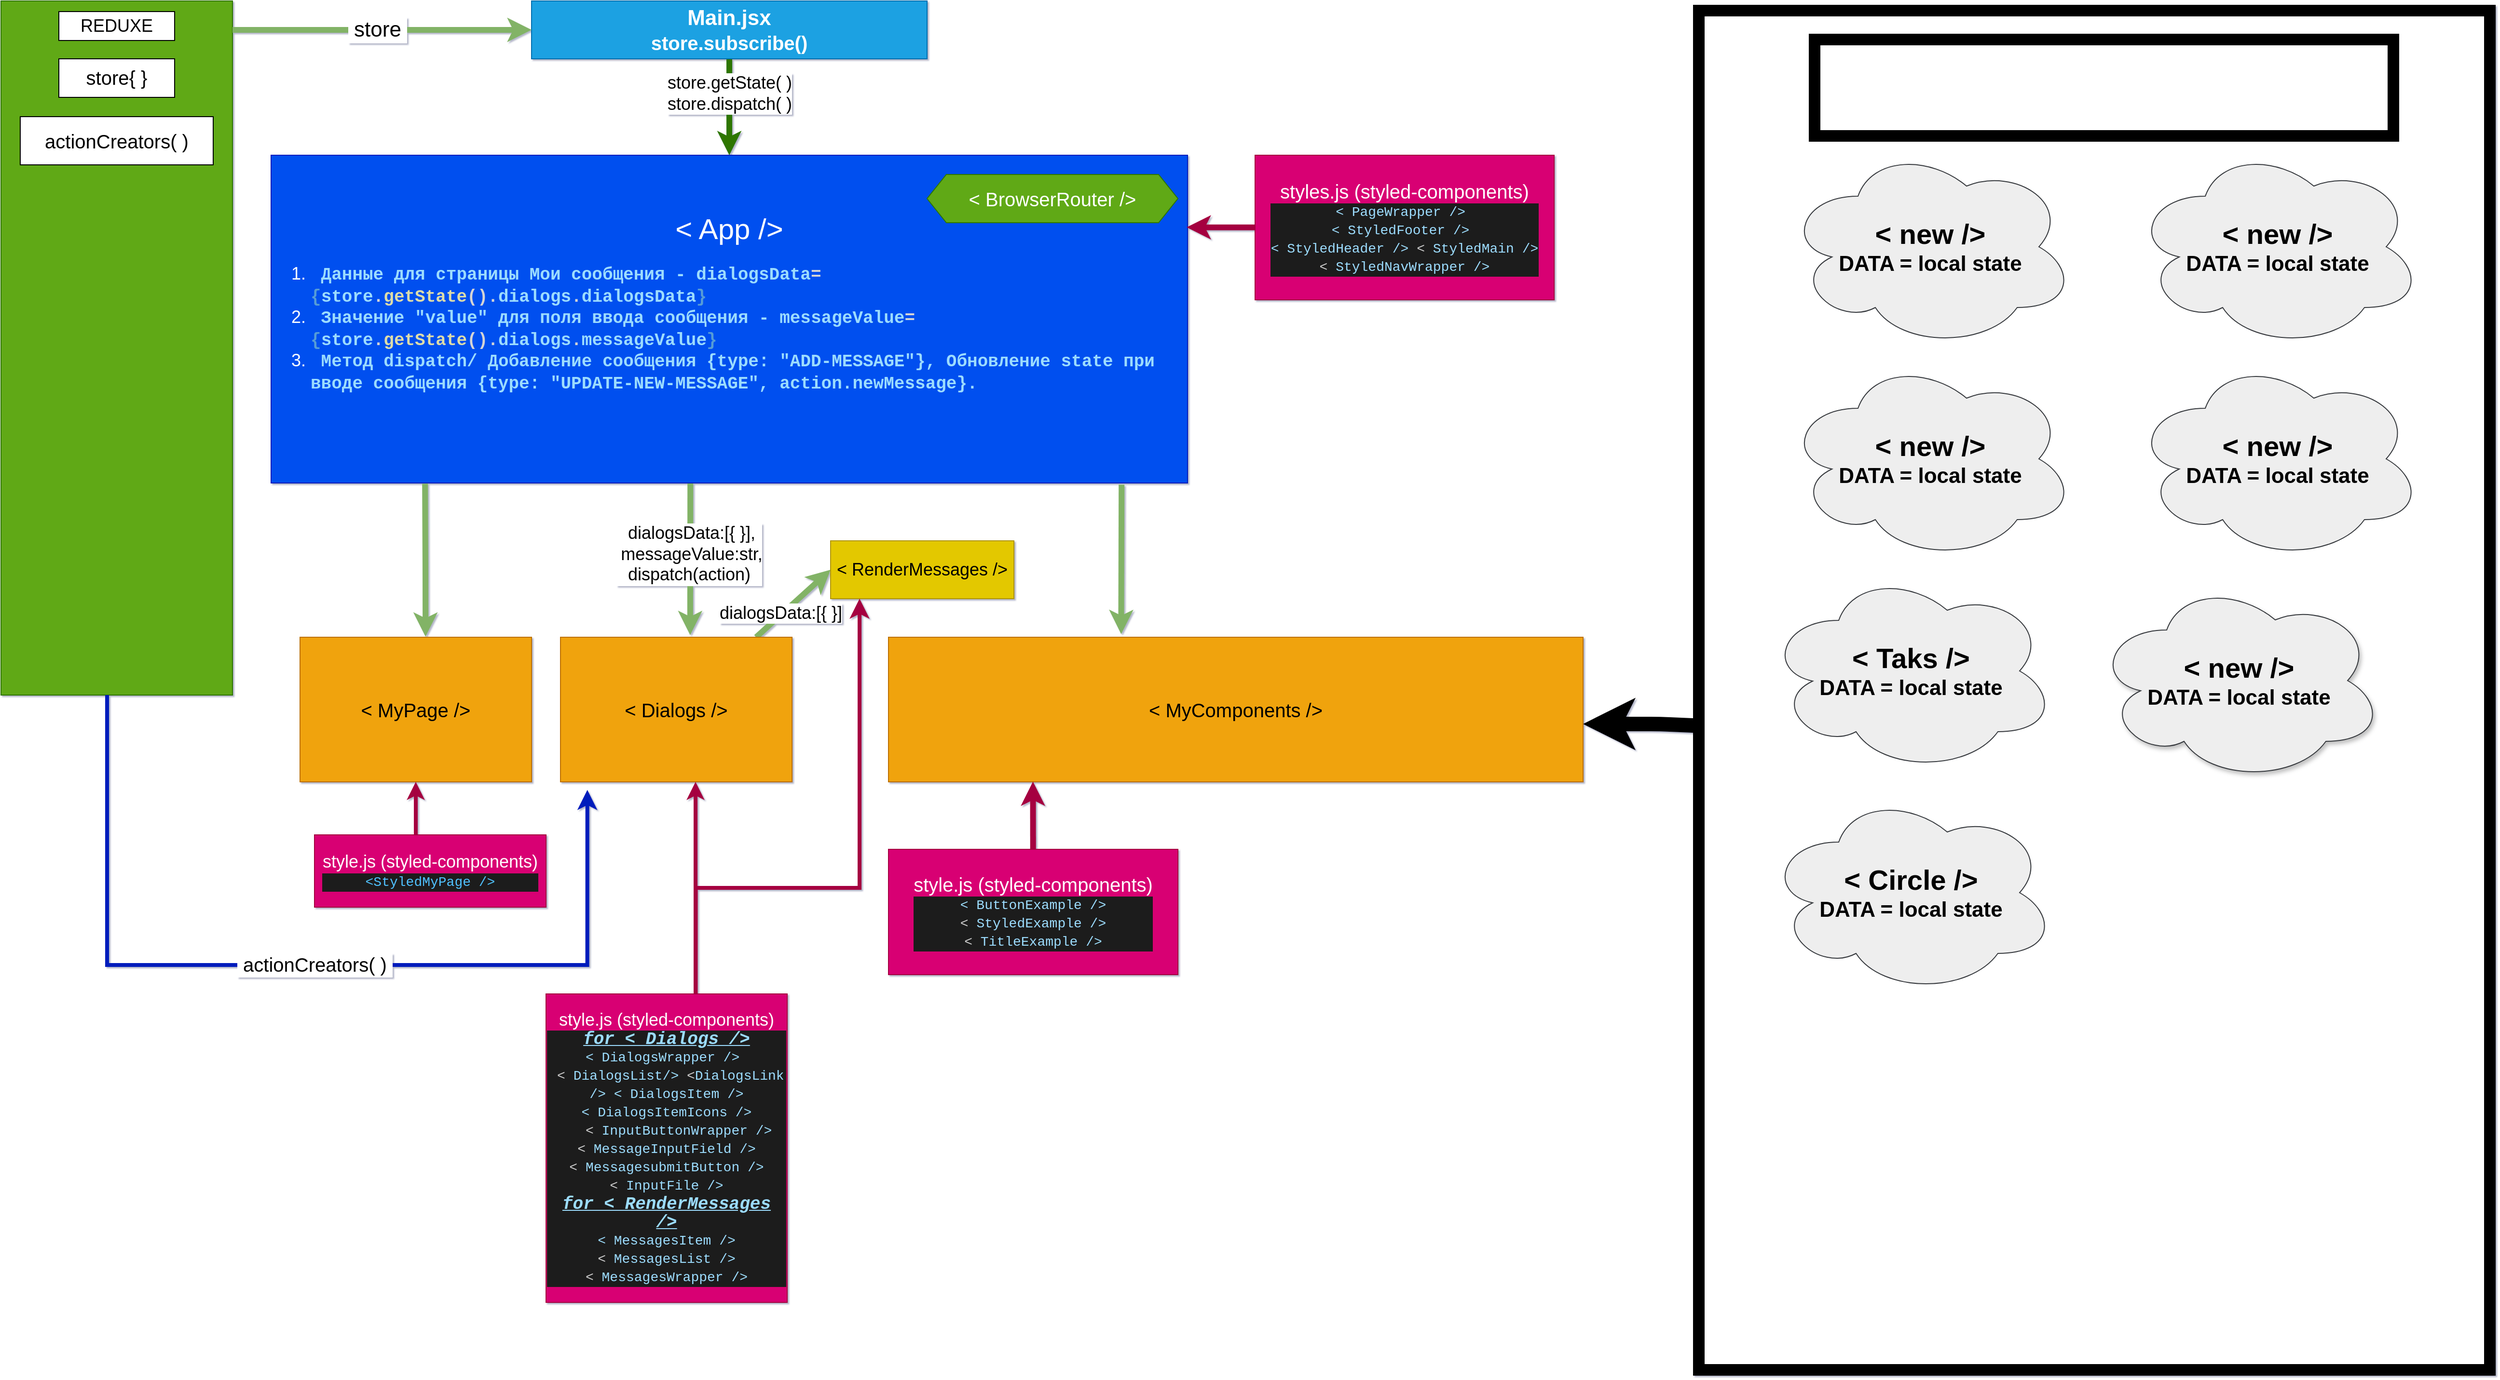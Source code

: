 <mxfile>
    <diagram id="cBAnHd3H4Ue4XTYPttxJ" name="Page-1">
        <mxGraphModel dx="4096" dy="1566" grid="1" gridSize="10" guides="1" tooltips="1" connect="1" arrows="1" fold="1" page="0" pageScale="1" pageWidth="1920" pageHeight="1200" background="none" math="0" shadow="1">
            <root>
                <mxCell id="0"/>
                <mxCell id="1" parent="0"/>
                <mxCell id="79" style="edgeStyle=none;html=1;strokeWidth=15;fontFamily=Helvetica;fontSize=29;fontColor=#000000;exitX=-0.005;exitY=0.526;exitDx=0;exitDy=0;exitPerimeter=0;" edge="1" parent="1" source="78">
                    <mxGeometry relative="1" as="geometry">
                        <mxPoint x="1640" y="750" as="targetPoint"/>
                        <Array as="points">
                            <mxPoint x="1720" y="750"/>
                        </Array>
                    </mxGeometry>
                </mxCell>
                <mxCell id="78" value="" style="whiteSpace=wrap;html=1;strokeWidth=12;fontSize=29;fontColor=#000000;shadow=0;" vertex="1" parent="1">
                    <mxGeometry x="1760" y="10" width="820" height="1410" as="geometry"/>
                </mxCell>
                <mxCell id="2" value="" style="rounded=0;whiteSpace=wrap;html=1;fillColor=#60a917;fontColor=#ffffff;strokeColor=#2D7600;movable=0;resizable=0;rotatable=0;deletable=0;editable=0;connectable=0;" parent="1" vertex="1">
                    <mxGeometry width="240" height="720" as="geometry"/>
                </mxCell>
                <mxCell id="33" style="edgeStyle=none;html=1;entryX=0.5;entryY=0;entryDx=0;entryDy=0;strokeWidth=6;fontSize=18;fillColor=#60a917;strokeColor=#2D7600;" edge="1" parent="1" target="5">
                    <mxGeometry relative="1" as="geometry">
                        <mxPoint x="755" y="60" as="sourcePoint"/>
                    </mxGeometry>
                </mxCell>
                <mxCell id="34" value="store.getState( )&lt;br&gt;store.dispatch( )" style="edgeLabel;html=1;align=center;verticalAlign=middle;resizable=0;points=[];fontSize=18;" vertex="1" connectable="0" parent="33">
                    <mxGeometry x="-0.597" relative="1" as="geometry">
                        <mxPoint y="16" as="offset"/>
                    </mxGeometry>
                </mxCell>
                <mxCell id="3" value="&lt;font style=&quot;&quot;&gt;&lt;b style=&quot;&quot;&gt;&lt;span style=&quot;font-size: 22px;&quot;&gt;Main.jsx&lt;/span&gt;&lt;br&gt;&lt;font style=&quot;font-size: 20px;&quot;&gt;store.subscribe()&lt;/font&gt;&lt;br&gt;&lt;/b&gt;&lt;/font&gt;" style="rounded=0;whiteSpace=wrap;html=1;fillColor=#1ba1e2;fontColor=#ffffff;strokeColor=#006EAF;movable=0;resizable=0;rotatable=0;deletable=0;editable=0;connectable=0;" parent="1" vertex="1">
                    <mxGeometry x="550" width="410" height="60" as="geometry"/>
                </mxCell>
                <mxCell id="14" value="&lt;font style=&quot;font-size: 18px;&quot;&gt;&amp;nbsp;dialogsData:[{ }], &lt;br&gt;&amp;nbsp;messageValue:str,&lt;br&gt;dispatch(action)&lt;br&gt;&lt;/font&gt;" style="edgeStyle=none;html=1;fontSize=12;fillColor=#d5e8d4;strokeColor=#82b366;strokeWidth=6;entryX=0.56;entryY=-0.015;entryDx=0;entryDy=0;entryPerimeter=0;" parent="1" target="7" edge="1">
                    <mxGeometry x="-0.059" y="-2" relative="1" as="geometry">
                        <mxPoint x="714.6" y="500" as="sourcePoint"/>
                        <mxPoint x="714.6" y="650" as="targetPoint"/>
                        <mxPoint as="offset"/>
                    </mxGeometry>
                </mxCell>
                <mxCell id="5" value="&lt;span style=&quot;background-color: initial;&quot;&gt;&lt;font style=&quot;font-size: 30px;&quot;&gt;&amp;lt; App /&amp;gt;&lt;/font&gt;&lt;/span&gt;&lt;br&gt;&lt;ol style=&quot;font-size: 18px;&quot;&gt;&lt;li style=&quot;text-align: left;&quot;&gt;&lt;font style=&quot;font-size: 18px;&quot;&gt;&lt;b&gt;&lt;span style=&quot;background-color: initial; font-family: &amp;quot;Courier New&amp;quot;; color: rgb(156, 220, 254);&quot;&gt;&amp;nbsp;Данные для страницы Мои сообщения - dialogsData&lt;/span&gt;&lt;span style=&quot;background-color: initial; font-family: &amp;quot;Courier New&amp;quot;; color: rgb(212, 212, 212);&quot;&gt;=&lt;/span&gt;&lt;span style=&quot;background-color: initial; font-family: &amp;quot;Courier New&amp;quot;; color: rgb(86, 156, 214);&quot;&gt;{&lt;/span&gt;&lt;span style=&quot;background-color: initial; font-family: &amp;quot;Courier New&amp;quot;; color: rgb(156, 220, 254);&quot;&gt;store&lt;/span&gt;&lt;span style=&quot;background-color: initial; font-family: &amp;quot;Courier New&amp;quot;; color: rgb(212, 212, 212);&quot;&gt;.&lt;/span&gt;&lt;span style=&quot;background-color: initial; font-family: &amp;quot;Courier New&amp;quot;; color: rgb(220, 220, 170);&quot;&gt;getState&lt;/span&gt;&lt;span style=&quot;background-color: initial; font-family: &amp;quot;Courier New&amp;quot;; color: rgb(212, 212, 212);&quot;&gt;().&lt;/span&gt;&lt;span style=&quot;background-color: initial; font-family: &amp;quot;Courier New&amp;quot;; color: rgb(156, 220, 254);&quot;&gt;dialogs&lt;/span&gt;&lt;span style=&quot;background-color: initial; font-family: &amp;quot;Courier New&amp;quot;; color: rgb(212, 212, 212);&quot;&gt;.&lt;/span&gt;&lt;span style=&quot;background-color: initial; font-family: &amp;quot;Courier New&amp;quot;; color: rgb(156, 220, 254);&quot;&gt;dialogsData&lt;/span&gt;&lt;font style=&quot;background-color: initial; font-family: &amp;quot;Courier New&amp;quot;; font-size: 18px;&quot; color=&quot;#569cd6&quot;&gt;}&lt;/font&gt;&lt;/b&gt;&lt;/font&gt;&lt;/li&gt;&lt;li style=&quot;text-align: left;&quot;&gt;&lt;font style=&quot;font-size: 18px;&quot;&gt;&lt;span style=&quot;background-color: initial; color: rgb(156, 220, 254); font-family: &amp;quot;Courier New&amp;quot;;&quot;&gt;&lt;font style=&quot;font-size: 18px;&quot;&gt;&lt;b&gt;&amp;nbsp;Значение &quot;value&quot; для поля ввода сообщения -&amp;nbsp;messageValue&lt;span style=&quot;background-color: initial; color: rgb(212, 212, 212);&quot;&gt;=&lt;/span&gt;&lt;span style=&quot;background-color: initial; color: rgb(86, 156, 214);&quot;&gt;{&lt;/span&gt;&lt;span style=&quot;background-color: initial;&quot;&gt;store&lt;/span&gt;&lt;span style=&quot;background-color: initial; color: rgb(212, 212, 212);&quot;&gt;.&lt;/span&gt;&lt;span style=&quot;background-color: initial; color: rgb(220, 220, 170);&quot;&gt;getState&lt;/span&gt;&lt;span style=&quot;background-color: initial; color: rgb(212, 212, 212);&quot;&gt;().&lt;/span&gt;&lt;span style=&quot;background-color: initial;&quot;&gt;dialogs&lt;/span&gt;&lt;span style=&quot;background-color: initial; color: rgb(212, 212, 212);&quot;&gt;.&lt;/span&gt;&lt;span style=&quot;background-color: initial;&quot;&gt;messageValue&lt;/span&gt;&lt;span style=&quot;background-color: initial; color: rgb(86, 156, 214);&quot;&gt;}&lt;/span&gt;&amp;nbsp;&lt;/b&gt;&lt;/font&gt;&lt;/span&gt;&lt;/font&gt;&lt;/li&gt;&lt;li style=&quot;text-align: left;&quot;&gt;&lt;font style=&quot;font-size: 18px;&quot; face=&quot;Courier New&quot; color=&quot;#9cdcfe&quot;&gt;&lt;span style=&quot;&quot;&gt;&lt;b&gt;&amp;nbsp;Метод &lt;/b&gt;&lt;/span&gt;&lt;font style=&quot;font-size: 18px;&quot;&gt;&lt;b&gt;dispatch/ Добавление сообщения {type: &quot;ADD-MESSAGE&quot;}, Обновление state при вводе сообщения {type: &quot;UPDATE-NEW-MESSAGE&lt;span style=&quot;background-color: initial;&quot;&gt;&lt;font style=&quot;font-size: 18px;&quot;&gt;&quot;, action.newMessage}.&lt;/font&gt;&lt;/span&gt;&lt;/b&gt;&lt;br&gt;&lt;/font&gt;&lt;/font&gt;&lt;/li&gt;&lt;/ol&gt;&lt;div style=&quot;font-size: 13px;&quot;&gt;&lt;br&gt;&lt;/div&gt;" style="rounded=0;whiteSpace=wrap;html=1;fillColor=#0050ef;fontColor=#ffffff;strokeColor=#001DBC;movable=0;resizable=0;rotatable=0;deletable=0;editable=0;connectable=0;" parent="1" vertex="1">
                    <mxGeometry x="280" y="160" width="950" height="340" as="geometry"/>
                </mxCell>
                <mxCell id="6" value="&lt;font style=&quot;font-size: 20px;&quot;&gt;&amp;lt; MyPage /&amp;gt;&lt;/font&gt;" style="rounded=0;whiteSpace=wrap;html=1;fillColor=#f0a30a;fontColor=#000000;strokeColor=#BD7000;movable=0;resizable=0;rotatable=0;deletable=0;editable=0;connectable=0;" parent="1" vertex="1">
                    <mxGeometry x="310" y="660" width="240" height="150" as="geometry"/>
                </mxCell>
                <mxCell id="24" style="edgeStyle=none;html=1;entryX=0;entryY=0.5;entryDx=0;entryDy=0;strokeWidth=6;fontSize=18;fillColor=#d5e8d4;strokeColor=#82b366;" edge="1" parent="1" source="7" target="9">
                    <mxGeometry relative="1" as="geometry"/>
                </mxCell>
                <mxCell id="44" value="dialogsData:[{ }]" style="edgeLabel;html=1;align=center;verticalAlign=middle;resizable=0;points=[];fontSize=18;" vertex="1" connectable="0" parent="24">
                    <mxGeometry x="0.159" y="1" relative="1" as="geometry">
                        <mxPoint x="-19" y="16" as="offset"/>
                    </mxGeometry>
                </mxCell>
                <mxCell id="7" value="&lt;font style=&quot;font-size: 20px;&quot;&gt;&amp;lt; Dialogs /&amp;gt;&lt;/font&gt;" style="rounded=0;whiteSpace=wrap;html=1;fillColor=#f0a30a;fontColor=#000000;strokeColor=#BD7000;movable=0;resizable=0;rotatable=0;deletable=0;editable=0;connectable=0;" parent="1" vertex="1">
                    <mxGeometry x="580" y="660" width="240" height="150" as="geometry"/>
                </mxCell>
                <mxCell id="8" value="&lt;font style=&quot;font-size: 20px;&quot;&gt;&amp;lt; MyComponents /&amp;gt;&lt;/font&gt;" style="rounded=0;whiteSpace=wrap;html=1;fillColor=#f0a30a;fontColor=#000000;strokeColor=#BD7000;movable=0;resizable=0;rotatable=0;deletable=0;editable=0;connectable=0;" parent="1" vertex="1">
                    <mxGeometry x="920" y="660" width="720" height="150" as="geometry"/>
                </mxCell>
                <mxCell id="9" value="&lt;font style=&quot;font-size: 18px;&quot;&gt;&amp;lt; RenderMessages /&amp;gt;&lt;/font&gt;" style="rounded=0;whiteSpace=wrap;html=1;fillColor=#e3c800;fontColor=#000000;strokeColor=#B09500;movable=0;resizable=0;rotatable=0;deletable=0;editable=0;connectable=0;" parent="1" vertex="1">
                    <mxGeometry x="860" y="560" width="190" height="60" as="geometry"/>
                </mxCell>
                <mxCell id="29" value="REDUXE" style="whiteSpace=wrap;html=1;fontSize=18;" vertex="1" parent="1">
                    <mxGeometry x="60" y="11" width="120" height="30" as="geometry"/>
                </mxCell>
                <mxCell id="35" value="&lt;font style=&quot;font-size: 20px;&quot;&gt;store{ }&lt;/font&gt;" style="whiteSpace=wrap;html=1;fontSize=18;" vertex="1" parent="1">
                    <mxGeometry x="60" y="60" width="120" height="40" as="geometry"/>
                </mxCell>
                <mxCell id="37" value="actionCreators( )" style="whiteSpace=wrap;html=1;fontSize=20;" vertex="1" parent="1">
                    <mxGeometry x="20" y="120" width="200" height="50" as="geometry"/>
                </mxCell>
                <mxCell id="41" value="" style="edgeStyle=segmentEdgeStyle;endArrow=classic;html=1;curved=0;rounded=0;endSize=8;startSize=8;targetPerimeterSpacing=0;strokeWidth=4;fontSize=20;fillColor=#0050ef;strokeColor=#001DBC;entryX=0.116;entryY=1.056;entryDx=0;entryDy=0;entryPerimeter=0;startArrow=none;" edge="1" parent="1" target="7">
                    <mxGeometry width="100" relative="1" as="geometry">
                        <mxPoint x="280" y="1000.043" as="sourcePoint"/>
                        <mxPoint x="650" y="730" as="targetPoint"/>
                        <Array as="points">
                            <mxPoint x="120" y="1000"/>
                            <mxPoint x="606" y="1000"/>
                        </Array>
                    </mxGeometry>
                </mxCell>
                <mxCell id="46" value="" style="edgeStyle=none;orthogonalLoop=1;jettySize=auto;html=1;strokeWidth=6;fontSize=18;entryX=0;entryY=0.5;entryDx=0;entryDy=0;fillColor=#d5e8d4;strokeColor=#82b366;" edge="1" parent="1" target="3">
                    <mxGeometry width="100" relative="1" as="geometry">
                        <mxPoint x="240" y="30" as="sourcePoint"/>
                        <mxPoint x="330" y="30" as="targetPoint"/>
                        <Array as="points"/>
                    </mxGeometry>
                </mxCell>
                <mxCell id="47" value="&lt;font style=&quot;font-size: 22px;&quot;&gt;&amp;nbsp;store&amp;nbsp;&lt;/font&gt;" style="edgeLabel;html=1;align=center;verticalAlign=middle;resizable=0;points=[];fontSize=18;" vertex="1" connectable="0" parent="46">
                    <mxGeometry x="-0.18" y="1" relative="1" as="geometry">
                        <mxPoint x="23" y="1" as="offset"/>
                    </mxGeometry>
                </mxCell>
                <mxCell id="49" style="edgeStyle=orthogonalEdgeStyle;html=1;strokeWidth=4;fontSize=18;fillColor=#d80073;strokeColor=#A50040;" edge="1" parent="1" source="48" target="6">
                    <mxGeometry relative="1" as="geometry">
                        <Array as="points">
                            <mxPoint x="430" y="850"/>
                            <mxPoint x="430" y="850"/>
                        </Array>
                    </mxGeometry>
                </mxCell>
                <mxCell id="48" value="style.js (styled-components)&lt;br&gt;&lt;div style=&quot;color: rgb(204, 204, 204); background-color: rgb(31, 31, 31); font-family: Consolas, &amp;quot;Courier New&amp;quot;, monospace; font-size: 14px; line-height: 19px;&quot;&gt;&lt;span style=&quot;color: #4fc1ff;&quot;&gt;&amp;lt;StyledMyPage /&amp;gt;&lt;/span&gt;&lt;/div&gt;" style="whiteSpace=wrap;html=1;fontSize=18;fillColor=#d80073;strokeColor=#A50040;fontColor=#ffffff;movable=0;resizable=0;rotatable=0;deletable=0;editable=0;connectable=0;" vertex="1" parent="1">
                    <mxGeometry x="325" y="865" width="240" height="75" as="geometry"/>
                </mxCell>
                <mxCell id="50" value="" style="edgeStyle=none;orthogonalLoop=1;jettySize=auto;html=1;strokeWidth=6;fontSize=18;entryX=0.542;entryY=-0.004;entryDx=0;entryDy=0;exitX=0.168;exitY=1.002;exitDx=0;exitDy=0;exitPerimeter=0;fillColor=#d5e8d4;strokeColor=#82b366;entryPerimeter=0;" edge="1" parent="1" source="5" target="6">
                    <mxGeometry width="100" relative="1" as="geometry">
                        <mxPoint x="390" y="520" as="sourcePoint"/>
                        <mxPoint x="490" y="520" as="targetPoint"/>
                        <Array as="points">
                            <mxPoint x="440" y="590"/>
                        </Array>
                    </mxGeometry>
                </mxCell>
                <mxCell id="53" style="edgeStyle=orthogonalEdgeStyle;html=1;strokeWidth=4;fontSize=18;fillColor=#d80073;strokeColor=#A50040;" edge="1" parent="1" source="51">
                    <mxGeometry relative="1" as="geometry">
                        <mxPoint x="720" y="810" as="targetPoint"/>
                        <Array as="points">
                            <mxPoint x="720" y="910"/>
                            <mxPoint x="720" y="910"/>
                        </Array>
                    </mxGeometry>
                </mxCell>
                <mxCell id="51" value="style.js (styled-components)&lt;br&gt;&lt;div style=&quot;background-color: rgb(31, 31, 31); font-family: Consolas, &amp;quot;Courier New&amp;quot;, monospace; line-height: 19px;&quot;&gt;&lt;div style=&quot;&quot;&gt;&lt;font style=&quot;font-size: 18px;&quot; color=&quot;#9cdcfe&quot;&gt;&lt;b&gt;&lt;i&gt;&lt;u&gt;for &amp;lt; Dialogs /&amp;gt;&lt;/u&gt;&lt;/i&gt;&lt;/b&gt;&lt;/font&gt;&lt;/div&gt;&lt;div style=&quot;font-size: 14px; color: rgb(204, 204, 204);&quot;&gt;&lt;span style=&quot;color: #9cdcfe;&quot;&gt;&amp;lt; DialogsWrapper /&amp;gt;&amp;nbsp;&lt;/span&gt;&lt;/div&gt;&lt;div style=&quot;font-size: 14px; color: rgb(204, 204, 204);&quot;&gt;&amp;nbsp;&amp;lt;&amp;nbsp;&lt;span style=&quot;color: #9cdcfe;&quot;&gt;DialogsList/&amp;gt;&lt;/span&gt;&amp;nbsp;&amp;lt;&lt;span style=&quot;color: #9cdcfe;&quot;&gt;DialogsLink /&amp;gt; &amp;lt;&lt;/span&gt;&amp;nbsp;&lt;span style=&quot;color: #9cdcfe;&quot;&gt;DialogsItem /&amp;gt; &amp;lt;&lt;/span&gt;&amp;nbsp;&lt;span style=&quot;color: #9cdcfe;&quot;&gt;DialogsItemIcons /&amp;gt;&lt;/span&gt;&lt;/div&gt;&lt;div style=&quot;font-size: 14px; color: rgb(204, 204, 204);&quot;&gt;&amp;nbsp; &amp;nbsp;&amp;lt;&amp;nbsp;&lt;span style=&quot;color: #9cdcfe;&quot;&gt;InputButtonWrapper /&amp;gt;&lt;/span&gt;&lt;/div&gt;&lt;div style=&quot;font-size: 14px; color: rgb(204, 204, 204);&quot;&gt;&amp;lt;&amp;nbsp;&lt;span style=&quot;color: #9cdcfe;&quot;&gt;MessageInputField /&amp;gt;&lt;/span&gt;&lt;/div&gt;&lt;div style=&quot;font-size: 14px; color: rgb(204, 204, 204);&quot;&gt;&amp;lt;&amp;nbsp;&lt;span style=&quot;color: #9cdcfe;&quot;&gt;MessagesubmitButton /&amp;gt;&lt;/span&gt;&lt;/div&gt;&lt;div style=&quot;font-size: 14px; color: rgb(204, 204, 204);&quot;&gt;&amp;lt;&amp;nbsp;&lt;span style=&quot;color: #9cdcfe;&quot;&gt;InputFile /&amp;gt;&lt;/span&gt;&lt;/div&gt;&lt;div style=&quot;&quot;&gt;&lt;font style=&quot;font-size: 18px;&quot; color=&quot;#9cdcfe&quot;&gt;&lt;b&gt;&lt;i&gt;&lt;u&gt;for &amp;lt; RenderMessages /&amp;gt;&lt;/u&gt;&lt;/i&gt;&lt;/b&gt;&lt;/font&gt;&lt;/div&gt;&lt;div style=&quot;font-size: 14px;&quot;&gt;&lt;div style=&quot;color: rgb(204, 204, 204); line-height: 19px;&quot;&gt;&lt;span style=&quot;color: #9cdcfe;&quot;&gt;&amp;lt; MessagesItem /&amp;gt;&lt;/span&gt;&lt;/div&gt;&lt;div style=&quot;color: rgb(204, 204, 204); line-height: 19px;&quot;&gt;&amp;lt;&amp;nbsp;&lt;span style=&quot;color: #9cdcfe;&quot;&gt;MessagesList /&amp;gt;&lt;/span&gt;&lt;/div&gt;&lt;div style=&quot;color: rgb(204, 204, 204); line-height: 19px;&quot;&gt;&amp;lt;&amp;nbsp;&lt;span style=&quot;color: #9cdcfe;&quot;&gt;MessagesWrapper /&amp;gt;&lt;/span&gt;&lt;/div&gt;&lt;/div&gt;&lt;/div&gt;" style="whiteSpace=wrap;html=1;fontSize=18;fillColor=#d80073;strokeColor=#A50040;fontColor=#ffffff;movable=0;resizable=0;rotatable=0;deletable=0;editable=0;connectable=0;" vertex="1" parent="1">
                    <mxGeometry x="565" y="1030" width="250" height="320" as="geometry"/>
                </mxCell>
                <mxCell id="54" value="" style="edgeStyle=segmentEdgeStyle;endArrow=classic;html=1;curved=0;rounded=0;endSize=8;startSize=8;sourcePerimeterSpacing=0;targetPerimeterSpacing=0;strokeWidth=4;fontSize=18;fillColor=#d80073;strokeColor=#A50040;exitX=0.621;exitY=-0.001;exitDx=0;exitDy=0;exitPerimeter=0;entryX=0.158;entryY=1;entryDx=0;entryDy=0;entryPerimeter=0;" edge="1" parent="1" source="51" target="9">
                    <mxGeometry width="100" relative="1" as="geometry">
                        <mxPoint x="726" y="1000" as="sourcePoint"/>
                        <mxPoint x="890" y="630" as="targetPoint"/>
                        <Array as="points">
                            <mxPoint x="720" y="920"/>
                            <mxPoint x="890" y="920"/>
                        </Array>
                    </mxGeometry>
                </mxCell>
                <mxCell id="56" value="" style="edgeStyle=segmentEdgeStyle;endArrow=none;html=1;curved=0;rounded=0;endSize=8;startSize=8;sourcePerimeterSpacing=0;strokeWidth=4;fontSize=20;fillColor=#0050ef;strokeColor=#001DBC;" edge="1" parent="1" source="2">
                    <mxGeometry width="100" relative="1" as="geometry">
                        <mxPoint x="120" y="720" as="sourcePoint"/>
                        <mxPoint x="340" y="1000" as="targetPoint"/>
                        <Array as="points">
                            <mxPoint x="110" y="1000"/>
                            <mxPoint x="300" y="1000"/>
                        </Array>
                    </mxGeometry>
                </mxCell>
                <mxCell id="59" value="&lt;font style=&quot;font-size: 20px;&quot;&gt;&amp;nbsp;actionCreators( )&amp;nbsp;&lt;/font&gt;" style="edgeLabel;html=1;align=center;verticalAlign=middle;resizable=0;points=[];fontSize=18;" vertex="1" connectable="0" parent="56">
                    <mxGeometry x="0.833" relative="1" as="geometry">
                        <mxPoint x="27" as="offset"/>
                    </mxGeometry>
                </mxCell>
                <mxCell id="57" value="" style="edgeStyle=none;orthogonalLoop=1;jettySize=auto;html=1;strokeWidth=6;fontSize=18;entryX=0.335;entryY=-0.022;entryDx=0;entryDy=0;entryPerimeter=0;exitX=0.928;exitY=1.005;exitDx=0;exitDy=0;exitPerimeter=0;fillColor=#d5e8d4;strokeColor=#82b366;" edge="1" parent="1" source="5" target="8">
                    <mxGeometry width="100" relative="1" as="geometry">
                        <mxPoint x="1100" y="510" as="sourcePoint"/>
                        <mxPoint x="1170" y="510" as="targetPoint"/>
                        <Array as="points"/>
                    </mxGeometry>
                </mxCell>
                <mxCell id="61" style="edgeStyle=none;html=1;entryX=0.208;entryY=0.998;entryDx=0;entryDy=0;entryPerimeter=0;fillColor=#d80073;strokeColor=#A50040;strokeWidth=6;" edge="1" parent="1" source="60" target="8">
                    <mxGeometry relative="1" as="geometry"/>
                </mxCell>
                <mxCell id="60" value="style.js (styled-components)&lt;br&gt;&lt;div style=&quot;color: rgb(204, 204, 204); background-color: rgb(31, 31, 31); font-family: Consolas, &amp;quot;Courier New&amp;quot;, monospace; font-size: 14px; line-height: 19px;&quot;&gt;&lt;span style=&quot;color: #9cdcfe;&quot;&gt;&amp;lt; ButtonExample /&amp;gt;&lt;/span&gt;&lt;/div&gt;&lt;div style=&quot;color: rgb(204, 204, 204); background-color: rgb(31, 31, 31); font-family: Consolas, &amp;quot;Courier New&amp;quot;, monospace; font-size: 14px; line-height: 19px;&quot;&gt;&amp;lt;&amp;nbsp;&lt;span style=&quot;color: #9cdcfe;&quot;&gt;StyledExample /&amp;gt;&lt;/span&gt;&lt;/div&gt;&lt;div style=&quot;color: rgb(204, 204, 204); background-color: rgb(31, 31, 31); font-family: Consolas, &amp;quot;Courier New&amp;quot;, monospace; font-size: 14px; line-height: 19px;&quot;&gt;&amp;lt;&amp;nbsp;&lt;span style=&quot;color: #9cdcfe;&quot;&gt;TitleExample /&amp;gt;&lt;/span&gt;&lt;/div&gt;" style="whiteSpace=wrap;html=1;fontSize=20;fillColor=#d80073;strokeColor=#A50040;fontColor=#ffffff;movable=0;resizable=0;rotatable=0;deletable=0;editable=0;connectable=0;" vertex="1" parent="1">
                    <mxGeometry x="920" y="880" width="300" height="130" as="geometry"/>
                </mxCell>
                <mxCell id="64" style="edgeStyle=none;html=1;entryX=0.999;entryY=0.22;entryDx=0;entryDy=0;entryPerimeter=0;strokeWidth=6;fontSize=20;fontColor=#F0F0F0;fillColor=#d80073;strokeColor=#A50040;" edge="1" parent="1" source="63" target="5">
                    <mxGeometry relative="1" as="geometry"/>
                </mxCell>
                <mxCell id="63" value="styles.js (styled-components)&lt;br&gt;&lt;div style=&quot;color: rgb(204, 204, 204); background-color: rgb(31, 31, 31); font-family: Consolas, &amp;quot;Courier New&amp;quot;, monospace; font-size: 14px; line-height: 19px;&quot;&gt;&lt;span style=&quot;color: #9cdcfe;&quot;&gt;&amp;lt; PageWrapper /&amp;gt;&lt;/span&gt;&amp;nbsp;&lt;/div&gt;&lt;div style=&quot;color: rgb(204, 204, 204); background-color: rgb(31, 31, 31); font-family: Consolas, &amp;quot;Courier New&amp;quot;, monospace; font-size: 14px; line-height: 19px;&quot;&gt;&lt;span style=&quot;color: #9cdcfe;&quot;&gt;&amp;lt; StyledFooter /&amp;gt;&lt;/span&gt;&amp;nbsp;&lt;/div&gt;&lt;div style=&quot;color: rgb(204, 204, 204); background-color: rgb(31, 31, 31); font-family: Consolas, &amp;quot;Courier New&amp;quot;, monospace; font-size: 14px; line-height: 19px;&quot;&gt;&lt;span style=&quot;color: #9cdcfe;&quot;&gt;&amp;lt; StyledHeader /&amp;gt;&lt;/span&gt;&amp;nbsp;&amp;lt; &lt;span style=&quot;color: #9cdcfe;&quot;&gt;StyledMain /&amp;gt;&lt;/span&gt;&lt;/div&gt;&lt;div style=&quot;color: rgb(204, 204, 204); background-color: rgb(31, 31, 31); font-family: Consolas, &amp;quot;Courier New&amp;quot;, monospace; font-size: 14px; line-height: 19px;&quot;&gt;&amp;lt;&amp;nbsp;&lt;span style=&quot;color: #9cdcfe;&quot;&gt;StyledNavWrapper /&amp;gt;&lt;/span&gt;&lt;/div&gt;" style="whiteSpace=wrap;html=1;fontSize=20;fontColor=#ffffff;fillColor=#d80073;strokeColor=#A50040;movable=0;resizable=0;rotatable=0;deletable=0;editable=0;connectable=0;" vertex="1" parent="1">
                    <mxGeometry x="1300" y="160" width="310" height="150" as="geometry"/>
                </mxCell>
                <mxCell id="66" value="&amp;lt; BrowserRouter /&amp;gt;" style="shape=hexagon;perimeter=hexagonPerimeter2;whiteSpace=wrap;html=1;fixedSize=1;fontSize=20;fontColor=#ffffff;fillColor=#60a917;strokeColor=#2D7600;movable=0;resizable=0;rotatable=0;deletable=0;editable=0;connectable=0;" vertex="1" parent="1">
                    <mxGeometry x="960" y="180" width="260" height="50" as="geometry"/>
                </mxCell>
                <mxCell id="70" value="&lt;font style=&quot;&quot; color=&quot;#000000&quot;&gt;&lt;b style=&quot;&quot;&gt;&lt;font style=&quot;font-size: 29px;&quot;&gt;&amp;lt; Circle /&amp;gt;&lt;/font&gt;&lt;br&gt;&lt;span style=&quot;font-size: 22px;&quot;&gt;DATA = local state&lt;/span&gt;&lt;/b&gt;&lt;/font&gt;" style="ellipse;shape=cloud;whiteSpace=wrap;html=1;fontSize=20;fillColor=#eeeeee;strokeColor=#36393d;" vertex="1" parent="1">
                    <mxGeometry x="1830" y="820" width="300" height="210" as="geometry"/>
                </mxCell>
                <mxCell id="71" value="&lt;font style=&quot;&quot; color=&quot;#000000&quot;&gt;&lt;b style=&quot;&quot;&gt;&lt;font style=&quot;font-size: 29px;&quot;&gt;&amp;lt; Taks /&amp;gt;&lt;/font&gt;&lt;br&gt;&lt;span style=&quot;font-size: 22px;&quot;&gt;DATA = local state&lt;/span&gt;&lt;/b&gt;&lt;/font&gt;" style="ellipse;shape=cloud;whiteSpace=wrap;html=1;fontSize=20;fillColor=#eeeeee;strokeColor=#36393d;" vertex="1" parent="1">
                    <mxGeometry x="1830" y="590" width="300" height="210" as="geometry"/>
                </mxCell>
                <mxCell id="73" value="&lt;font style=&quot;&quot; color=&quot;#000000&quot;&gt;&lt;b style=&quot;&quot;&gt;&lt;font style=&quot;font-size: 29px;&quot;&gt;&amp;lt; new /&amp;gt;&lt;/font&gt;&lt;br&gt;&lt;span style=&quot;font-size: 22px;&quot;&gt;DATA = local state&lt;/span&gt;&lt;/b&gt;&lt;/font&gt;" style="ellipse;shape=cloud;whiteSpace=wrap;html=1;fontSize=20;fillColor=#eeeeee;strokeColor=#36393d;" vertex="1" parent="1">
                    <mxGeometry x="1850" y="370" width="300" height="210" as="geometry"/>
                </mxCell>
                <mxCell id="74" value="&lt;font style=&quot;&quot; color=&quot;#000000&quot;&gt;&lt;b style=&quot;&quot;&gt;&lt;font style=&quot;font-size: 29px;&quot;&gt;&amp;lt; new /&amp;gt;&lt;/font&gt;&lt;br&gt;&lt;span style=&quot;font-size: 22px;&quot;&gt;DATA = local state&lt;/span&gt;&lt;/b&gt;&lt;/font&gt;" style="ellipse;shape=cloud;whiteSpace=wrap;html=1;fontSize=20;fillColor=#eeeeee;strokeColor=#36393d;" vertex="1" parent="1">
                    <mxGeometry x="2210" y="150" width="300" height="210" as="geometry"/>
                </mxCell>
                <mxCell id="75" value="&lt;font style=&quot;&quot; color=&quot;#000000&quot;&gt;&lt;b style=&quot;&quot;&gt;&lt;font style=&quot;font-size: 29px;&quot;&gt;&amp;lt; new /&amp;gt;&lt;/font&gt;&lt;br&gt;&lt;span style=&quot;font-size: 22px;&quot;&gt;DATA = local state&lt;/span&gt;&lt;/b&gt;&lt;/font&gt;" style="ellipse;shape=cloud;whiteSpace=wrap;html=1;fontSize=20;fillColor=#eeeeee;strokeColor=#36393d;" vertex="1" parent="1">
                    <mxGeometry x="2210" y="370" width="300" height="210" as="geometry"/>
                </mxCell>
                <mxCell id="76" value="&lt;font style=&quot;&quot; color=&quot;#000000&quot;&gt;&lt;b style=&quot;&quot;&gt;&lt;font style=&quot;font-size: 29px;&quot;&gt;&amp;lt; new /&amp;gt;&lt;/font&gt;&lt;br&gt;&lt;span style=&quot;font-size: 22px;&quot;&gt;DATA = local state&lt;/span&gt;&lt;/b&gt;&lt;/font&gt;" style="ellipse;shape=cloud;whiteSpace=wrap;html=1;fontSize=20;fillColor=#eeeeee;strokeColor=#36393d;" vertex="1" parent="1">
                    <mxGeometry x="1850" y="150" width="300" height="210" as="geometry"/>
                </mxCell>
                <mxCell id="72" value="&lt;font style=&quot;&quot; color=&quot;#000000&quot;&gt;&lt;b style=&quot;&quot;&gt;&lt;font style=&quot;font-size: 29px;&quot;&gt;&amp;lt; new /&amp;gt;&lt;/font&gt;&lt;br&gt;&lt;span style=&quot;font-size: 22px;&quot;&gt;DATA = local state&lt;/span&gt;&lt;/b&gt;&lt;/font&gt;" style="ellipse;shape=cloud;whiteSpace=wrap;html=1;fontSize=20;fillColor=#eeeeee;strokeColor=#36393d;direction=east;shadow=1;movable=1;resizable=1;rotatable=1;deletable=1;editable=1;connectable=1;" vertex="1" parent="1">
                    <mxGeometry x="2170" y="600" width="300" height="210" as="geometry"/>
                </mxCell>
                <mxCell id="81" value="&lt;font style=&quot;font-size: 37px;&quot; color=&quot;#ffffff&quot;&gt;Educational Components&lt;/font&gt;" style="whiteSpace=wrap;html=1;strokeColor=default;strokeWidth=12;fontFamily=Helvetica;fontSize=29;fontColor=#000000;fillColor=default;" vertex="1" parent="1">
                    <mxGeometry x="1880" y="40" width="600" height="100" as="geometry"/>
                </mxCell>
            </root>
        </mxGraphModel>
    </diagram>
</mxfile>
